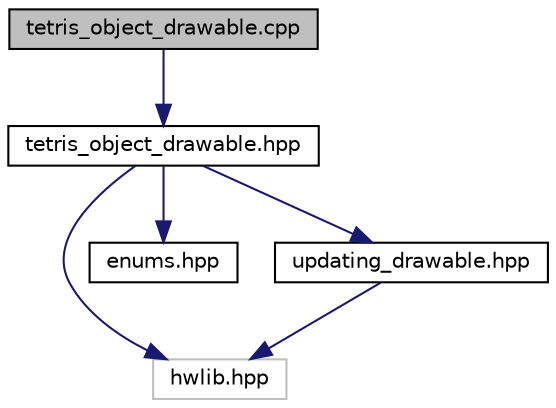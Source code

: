 digraph "tetris_object_drawable.cpp"
{
  edge [fontname="Helvetica",fontsize="10",labelfontname="Helvetica",labelfontsize="10"];
  node [fontname="Helvetica",fontsize="10",shape=record];
  Node0 [label="tetris_object_drawable.cpp",height=0.2,width=0.4,color="black", fillcolor="grey75", style="filled", fontcolor="black"];
  Node0 -> Node1 [color="midnightblue",fontsize="10",style="solid",fontname="Helvetica"];
  Node1 [label="tetris_object_drawable.hpp",height=0.2,width=0.4,color="black", fillcolor="white", style="filled",URL="$tetris__object__drawable_8hpp.html"];
  Node1 -> Node2 [color="midnightblue",fontsize="10",style="solid",fontname="Helvetica"];
  Node2 [label="hwlib.hpp",height=0.2,width=0.4,color="grey75", fillcolor="white", style="filled"];
  Node1 -> Node3 [color="midnightblue",fontsize="10",style="solid",fontname="Helvetica"];
  Node3 [label="enums.hpp",height=0.2,width=0.4,color="black", fillcolor="white", style="filled",URL="$enums_8hpp.html"];
  Node1 -> Node4 [color="midnightblue",fontsize="10",style="solid",fontname="Helvetica"];
  Node4 [label="updating_drawable.hpp",height=0.2,width=0.4,color="black", fillcolor="white", style="filled",URL="$updating__drawable_8hpp.html",tooltip="Inherits hwlib::drawable. Adds update function. "];
  Node4 -> Node2 [color="midnightblue",fontsize="10",style="solid",fontname="Helvetica"];
}
